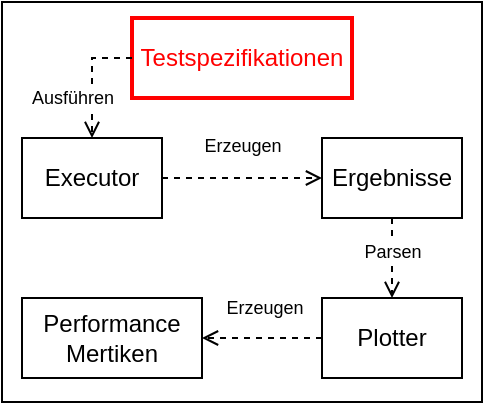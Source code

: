 <mxfile version="16.5.1" type="device"><diagram id="QnjKpPx2Ygs-rL03Jl_y" name="Seite-1"><mxGraphModel dx="760" dy="597" grid="1" gridSize="10" guides="1" tooltips="1" connect="1" arrows="1" fold="1" page="1" pageScale="1" pageWidth="827" pageHeight="1169" math="0" shadow="0"><root><mxCell id="0"/><mxCell id="1" parent="0"/><mxCell id="BsFp8QIsn3QWfeHcNqXa-1" value="" style="rounded=0;whiteSpace=wrap;html=1;fillColor=none;" vertex="1" parent="1"><mxGeometry width="240" height="200" as="geometry"/></mxCell><mxCell id="BsFp8QIsn3QWfeHcNqXa-2" value="&lt;font color=&quot;#ff0000&quot;&gt;Testspezifikationen&lt;/font&gt;" style="rounded=0;whiteSpace=wrap;html=1;fillColor=none;strokeWidth=2;strokeColor=#FF0000;" vertex="1" parent="1"><mxGeometry x="65" y="8" width="110" height="40" as="geometry"/></mxCell><mxCell id="BsFp8QIsn3QWfeHcNqXa-6" value="Performance&lt;br&gt;Mertiken" style="rounded=0;whiteSpace=wrap;html=1;fillColor=none;" vertex="1" parent="1"><mxGeometry x="10" y="148" width="90" height="40" as="geometry"/></mxCell><mxCell id="BsFp8QIsn3QWfeHcNqXa-9" value="Executor" style="rounded=0;whiteSpace=wrap;html=1;fillColor=none;" vertex="1" parent="1"><mxGeometry x="10" y="68" width="70" height="40" as="geometry"/></mxCell><mxCell id="BsFp8QIsn3QWfeHcNqXa-10" value="Ergebnisse" style="rounded=0;whiteSpace=wrap;html=1;fillColor=none;" vertex="1" parent="1"><mxGeometry x="160" y="68" width="70" height="40" as="geometry"/></mxCell><mxCell id="BsFp8QIsn3QWfeHcNqXa-11" value="Plotter" style="rounded=0;whiteSpace=wrap;html=1;fillColor=none;" vertex="1" parent="1"><mxGeometry x="160" y="148" width="70" height="40" as="geometry"/></mxCell><mxCell id="BsFp8QIsn3QWfeHcNqXa-13" value="" style="endArrow=open;html=1;rounded=0;endFill=0;dashed=1;exitX=0;exitY=0.5;exitDx=0;exitDy=0;entryX=0.5;entryY=0;entryDx=0;entryDy=0;" edge="1" parent="1" source="BsFp8QIsn3QWfeHcNqXa-2" target="BsFp8QIsn3QWfeHcNqXa-9"><mxGeometry width="50" height="50" relative="1" as="geometry"><mxPoint x="263" y="58" as="sourcePoint"/><mxPoint x="313" y="8" as="targetPoint"/><Array as="points"><mxPoint x="45" y="28"/></Array></mxGeometry></mxCell><mxCell id="BsFp8QIsn3QWfeHcNqXa-14" value="Ausführen" style="edgeLabel;html=1;align=center;verticalAlign=middle;resizable=0;points=[];fontSize=9;" vertex="1" connectable="0" parent="1"><mxGeometry x="35.003" y="48" as="geometry"/></mxCell><mxCell id="BsFp8QIsn3QWfeHcNqXa-15" value="" style="endArrow=open;html=1;rounded=0;endFill=0;dashed=1;exitX=1;exitY=0.5;exitDx=0;exitDy=0;entryX=0;entryY=0.5;entryDx=0;entryDy=0;" edge="1" parent="1" source="BsFp8QIsn3QWfeHcNqXa-9" target="BsFp8QIsn3QWfeHcNqXa-10"><mxGeometry width="50" height="50" relative="1" as="geometry"><mxPoint x="345" y="128" as="sourcePoint"/><mxPoint x="155" y="88" as="targetPoint"/></mxGeometry></mxCell><mxCell id="BsFp8QIsn3QWfeHcNqXa-16" value="" style="endArrow=open;html=1;rounded=0;endFill=0;dashed=1;exitX=0.5;exitY=1;exitDx=0;exitDy=0;entryX=0.5;entryY=0;entryDx=0;entryDy=0;" edge="1" parent="1" source="BsFp8QIsn3QWfeHcNqXa-10" target="BsFp8QIsn3QWfeHcNqXa-11"><mxGeometry width="50" height="50" relative="1" as="geometry"><mxPoint x="355" y="138" as="sourcePoint"/><mxPoint x="405" y="88" as="targetPoint"/></mxGeometry></mxCell><mxCell id="BsFp8QIsn3QWfeHcNqXa-17" value="" style="endArrow=open;html=1;rounded=0;endFill=0;dashed=1;exitX=0;exitY=0.5;exitDx=0;exitDy=0;entryX=1;entryY=0.5;entryDx=0;entryDy=0;" edge="1" parent="1" source="BsFp8QIsn3QWfeHcNqXa-11" target="BsFp8QIsn3QWfeHcNqXa-6"><mxGeometry width="50" height="50" relative="1" as="geometry"><mxPoint x="365" y="148" as="sourcePoint"/><mxPoint x="415" y="98" as="targetPoint"/></mxGeometry></mxCell><mxCell id="BsFp8QIsn3QWfeHcNqXa-19" value="Parsen" style="edgeLabel;html=1;align=center;verticalAlign=middle;resizable=0;points=[];fontSize=9;" vertex="1" connectable="0" parent="1"><mxGeometry x="195" y="125.004" as="geometry"/></mxCell><mxCell id="BsFp8QIsn3QWfeHcNqXa-20" value="Erzeugen" style="edgeLabel;html=1;align=center;verticalAlign=middle;resizable=0;points=[];fontSize=9;" vertex="1" connectable="0" parent="1"><mxGeometry x="131" y="153.001" as="geometry"/></mxCell><mxCell id="BsFp8QIsn3QWfeHcNqXa-22" value="Erzeugen" style="edgeLabel;html=1;align=center;verticalAlign=middle;resizable=0;points=[];fontSize=9;" vertex="1" connectable="0" parent="1"><mxGeometry x="120" y="72.001" as="geometry"/></mxCell></root></mxGraphModel></diagram></mxfile>